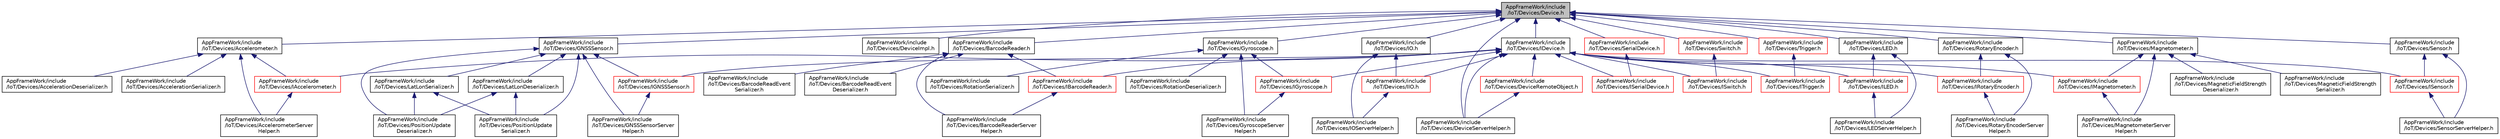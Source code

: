 digraph "AppFrameWork/include/IoT/Devices/Device.h"
{
 // LATEX_PDF_SIZE
  edge [fontname="Helvetica",fontsize="10",labelfontname="Helvetica",labelfontsize="10"];
  node [fontname="Helvetica",fontsize="10",shape=record];
  Node1 [label="AppFrameWork/include\l/IoT/Devices/Device.h",height=0.2,width=0.4,color="black", fillcolor="grey75", style="filled", fontcolor="black",tooltip=" "];
  Node1 -> Node2 [dir="back",color="midnightblue",fontsize="10",style="solid",fontname="Helvetica"];
  Node2 [label="AppFrameWork/include\l/IoT/Devices/Accelerometer.h",height=0.2,width=0.4,color="black", fillcolor="white", style="filled",URL="$Accelerometer_8h.html",tooltip=" "];
  Node2 -> Node3 [dir="back",color="midnightblue",fontsize="10",style="solid",fontname="Helvetica"];
  Node3 [label="AppFrameWork/include\l/IoT/Devices/AccelerationDeserializer.h",height=0.2,width=0.4,color="black", fillcolor="white", style="filled",URL="$AccelerationDeserializer_8h.html",tooltip=" "];
  Node2 -> Node4 [dir="back",color="midnightblue",fontsize="10",style="solid",fontname="Helvetica"];
  Node4 [label="AppFrameWork/include\l/IoT/Devices/AccelerationSerializer.h",height=0.2,width=0.4,color="black", fillcolor="white", style="filled",URL="$AccelerationSerializer_8h.html",tooltip=" "];
  Node2 -> Node5 [dir="back",color="midnightblue",fontsize="10",style="solid",fontname="Helvetica"];
  Node5 [label="AppFrameWork/include\l/IoT/Devices/AccelerometerServer\lHelper.h",height=0.2,width=0.4,color="black", fillcolor="white", style="filled",URL="$AccelerometerServerHelper_8h.html",tooltip=" "];
  Node2 -> Node6 [dir="back",color="midnightblue",fontsize="10",style="solid",fontname="Helvetica"];
  Node6 [label="AppFrameWork/include\l/IoT/Devices/IAccelerometer.h",height=0.2,width=0.4,color="red", fillcolor="white", style="filled",URL="$IAccelerometer_8h.html",tooltip=" "];
  Node6 -> Node5 [dir="back",color="midnightblue",fontsize="10",style="solid",fontname="Helvetica"];
  Node1 -> Node10 [dir="back",color="midnightblue",fontsize="10",style="solid",fontname="Helvetica"];
  Node10 [label="AppFrameWork/include\l/IoT/Devices/BarcodeReader.h",height=0.2,width=0.4,color="black", fillcolor="white", style="filled",URL="$BarcodeReader_8h.html",tooltip=" "];
  Node10 -> Node11 [dir="back",color="midnightblue",fontsize="10",style="solid",fontname="Helvetica"];
  Node11 [label="AppFrameWork/include\l/IoT/Devices/BarcodeReaderServer\lHelper.h",height=0.2,width=0.4,color="black", fillcolor="white", style="filled",URL="$BarcodeReaderServerHelper_8h.html",tooltip=" "];
  Node10 -> Node12 [dir="back",color="midnightblue",fontsize="10",style="solid",fontname="Helvetica"];
  Node12 [label="AppFrameWork/include\l/IoT/Devices/BarcodeReadEvent\lDeserializer.h",height=0.2,width=0.4,color="black", fillcolor="white", style="filled",URL="$BarcodeReadEventDeserializer_8h.html",tooltip=" "];
  Node10 -> Node13 [dir="back",color="midnightblue",fontsize="10",style="solid",fontname="Helvetica"];
  Node13 [label="AppFrameWork/include\l/IoT/Devices/BarcodeReadEvent\lSerializer.h",height=0.2,width=0.4,color="black", fillcolor="white", style="filled",URL="$BarcodeReadEventSerializer_8h.html",tooltip=" "];
  Node10 -> Node14 [dir="back",color="midnightblue",fontsize="10",style="solid",fontname="Helvetica"];
  Node14 [label="AppFrameWork/include\l/IoT/Devices/IBarcodeReader.h",height=0.2,width=0.4,color="red", fillcolor="white", style="filled",URL="$IBarcodeReader_8h.html",tooltip=" "];
  Node14 -> Node11 [dir="back",color="midnightblue",fontsize="10",style="solid",fontname="Helvetica"];
  Node1 -> Node18 [dir="back",color="midnightblue",fontsize="10",style="solid",fontname="Helvetica"];
  Node18 [label="AppFrameWork/include\l/IoT/Devices/DeviceImpl.h",height=0.2,width=0.4,color="black", fillcolor="white", style="filled",URL="$DeviceImpl_8h.html",tooltip=" "];
  Node1 -> Node19 [dir="back",color="midnightblue",fontsize="10",style="solid",fontname="Helvetica"];
  Node19 [label="AppFrameWork/include\l/IoT/Devices/DeviceServerHelper.h",height=0.2,width=0.4,color="black", fillcolor="white", style="filled",URL="$DeviceServerHelper_8h.html",tooltip=" "];
  Node1 -> Node20 [dir="back",color="midnightblue",fontsize="10",style="solid",fontname="Helvetica"];
  Node20 [label="AppFrameWork/include\l/IoT/Devices/GNSSSensor.h",height=0.2,width=0.4,color="black", fillcolor="white", style="filled",URL="$GNSSSensor_8h.html",tooltip=" "];
  Node20 -> Node21 [dir="back",color="midnightblue",fontsize="10",style="solid",fontname="Helvetica"];
  Node21 [label="AppFrameWork/include\l/IoT/Devices/GNSSSensorServer\lHelper.h",height=0.2,width=0.4,color="black", fillcolor="white", style="filled",URL="$GNSSSensorServerHelper_8h.html",tooltip=" "];
  Node20 -> Node22 [dir="back",color="midnightblue",fontsize="10",style="solid",fontname="Helvetica"];
  Node22 [label="AppFrameWork/include\l/IoT/Devices/IGNSSSensor.h",height=0.2,width=0.4,color="red", fillcolor="white", style="filled",URL="$IGNSSSensor_8h.html",tooltip=" "];
  Node22 -> Node21 [dir="back",color="midnightblue",fontsize="10",style="solid",fontname="Helvetica"];
  Node20 -> Node26 [dir="back",color="midnightblue",fontsize="10",style="solid",fontname="Helvetica"];
  Node26 [label="AppFrameWork/include\l/IoT/Devices/LatLonDeserializer.h",height=0.2,width=0.4,color="black", fillcolor="white", style="filled",URL="$LatLonDeserializer_8h.html",tooltip=" "];
  Node26 -> Node27 [dir="back",color="midnightblue",fontsize="10",style="solid",fontname="Helvetica"];
  Node27 [label="AppFrameWork/include\l/IoT/Devices/PositionUpdate\lDeserializer.h",height=0.2,width=0.4,color="black", fillcolor="white", style="filled",URL="$PositionUpdateDeserializer_8h.html",tooltip=" "];
  Node26 -> Node28 [dir="back",color="midnightblue",fontsize="10",style="solid",fontname="Helvetica"];
  Node28 [label="AppFrameWork/include\l/IoT/Devices/PositionUpdate\lSerializer.h",height=0.2,width=0.4,color="black", fillcolor="white", style="filled",URL="$PositionUpdateSerializer_8h.html",tooltip=" "];
  Node20 -> Node29 [dir="back",color="midnightblue",fontsize="10",style="solid",fontname="Helvetica"];
  Node29 [label="AppFrameWork/include\l/IoT/Devices/LatLonSerializer.h",height=0.2,width=0.4,color="black", fillcolor="white", style="filled",URL="$LatLonSerializer_8h.html",tooltip=" "];
  Node29 -> Node27 [dir="back",color="midnightblue",fontsize="10",style="solid",fontname="Helvetica"];
  Node29 -> Node28 [dir="back",color="midnightblue",fontsize="10",style="solid",fontname="Helvetica"];
  Node20 -> Node27 [dir="back",color="midnightblue",fontsize="10",style="solid",fontname="Helvetica"];
  Node20 -> Node28 [dir="back",color="midnightblue",fontsize="10",style="solid",fontname="Helvetica"];
  Node1 -> Node30 [dir="back",color="midnightblue",fontsize="10",style="solid",fontname="Helvetica"];
  Node30 [label="AppFrameWork/include\l/IoT/Devices/Gyroscope.h",height=0.2,width=0.4,color="black", fillcolor="white", style="filled",URL="$Gyroscope_8h.html",tooltip=" "];
  Node30 -> Node31 [dir="back",color="midnightblue",fontsize="10",style="solid",fontname="Helvetica"];
  Node31 [label="AppFrameWork/include\l/IoT/Devices/GyroscopeServer\lHelper.h",height=0.2,width=0.4,color="black", fillcolor="white", style="filled",URL="$GyroscopeServerHelper_8h.html",tooltip=" "];
  Node30 -> Node32 [dir="back",color="midnightblue",fontsize="10",style="solid",fontname="Helvetica"];
  Node32 [label="AppFrameWork/include\l/IoT/Devices/IGyroscope.h",height=0.2,width=0.4,color="red", fillcolor="white", style="filled",URL="$IGyroscope_8h.html",tooltip=" "];
  Node32 -> Node31 [dir="back",color="midnightblue",fontsize="10",style="solid",fontname="Helvetica"];
  Node30 -> Node36 [dir="back",color="midnightblue",fontsize="10",style="solid",fontname="Helvetica"];
  Node36 [label="AppFrameWork/include\l/IoT/Devices/RotationDeserializer.h",height=0.2,width=0.4,color="black", fillcolor="white", style="filled",URL="$RotationDeserializer_8h.html",tooltip=" "];
  Node30 -> Node37 [dir="back",color="midnightblue",fontsize="10",style="solid",fontname="Helvetica"];
  Node37 [label="AppFrameWork/include\l/IoT/Devices/RotationSerializer.h",height=0.2,width=0.4,color="black", fillcolor="white", style="filled",URL="$RotationSerializer_8h.html",tooltip=" "];
  Node1 -> Node38 [dir="back",color="midnightblue",fontsize="10",style="solid",fontname="Helvetica"];
  Node38 [label="AppFrameWork/include\l/IoT/Devices/IDevice.h",height=0.2,width=0.4,color="black", fillcolor="white", style="filled",URL="$IDevice_8h.html",tooltip=" "];
  Node38 -> Node39 [dir="back",color="midnightblue",fontsize="10",style="solid",fontname="Helvetica"];
  Node39 [label="AppFrameWork/include\l/IoT/Devices/DeviceRemoteObject.h",height=0.2,width=0.4,color="red", fillcolor="white", style="filled",URL="$DeviceRemoteObject_8h.html",tooltip=" "];
  Node39 -> Node19 [dir="back",color="midnightblue",fontsize="10",style="solid",fontname="Helvetica"];
  Node38 -> Node19 [dir="back",color="midnightblue",fontsize="10",style="solid",fontname="Helvetica"];
  Node38 -> Node6 [dir="back",color="midnightblue",fontsize="10",style="solid",fontname="Helvetica"];
  Node38 -> Node14 [dir="back",color="midnightblue",fontsize="10",style="solid",fontname="Helvetica"];
  Node38 -> Node22 [dir="back",color="midnightblue",fontsize="10",style="solid",fontname="Helvetica"];
  Node38 -> Node32 [dir="back",color="midnightblue",fontsize="10",style="solid",fontname="Helvetica"];
  Node38 -> Node41 [dir="back",color="midnightblue",fontsize="10",style="solid",fontname="Helvetica"];
  Node41 [label="AppFrameWork/include\l/IoT/Devices/IIO.h",height=0.2,width=0.4,color="red", fillcolor="white", style="filled",URL="$IIO_8h.html",tooltip=" "];
  Node41 -> Node44 [dir="back",color="midnightblue",fontsize="10",style="solid",fontname="Helvetica"];
  Node44 [label="AppFrameWork/include\l/IoT/Devices/IOServerHelper.h",height=0.2,width=0.4,color="black", fillcolor="white", style="filled",URL="$IOServerHelper_8h.html",tooltip=" "];
  Node38 -> Node46 [dir="back",color="midnightblue",fontsize="10",style="solid",fontname="Helvetica"];
  Node46 [label="AppFrameWork/include\l/IoT/Devices/ILED.h",height=0.2,width=0.4,color="red", fillcolor="white", style="filled",URL="$ILED_8h.html",tooltip=" "];
  Node46 -> Node48 [dir="back",color="midnightblue",fontsize="10",style="solid",fontname="Helvetica"];
  Node48 [label="AppFrameWork/include\l/IoT/Devices/LEDServerHelper.h",height=0.2,width=0.4,color="black", fillcolor="white", style="filled",URL="$LEDServerHelper_8h.html",tooltip=" "];
  Node38 -> Node50 [dir="back",color="midnightblue",fontsize="10",style="solid",fontname="Helvetica"];
  Node50 [label="AppFrameWork/include\l/IoT/Devices/IMagnetometer.h",height=0.2,width=0.4,color="red", fillcolor="white", style="filled",URL="$IMagnetometer_8h.html",tooltip=" "];
  Node50 -> Node53 [dir="back",color="midnightblue",fontsize="10",style="solid",fontname="Helvetica"];
  Node53 [label="AppFrameWork/include\l/IoT/Devices/MagnetometerServer\lHelper.h",height=0.2,width=0.4,color="black", fillcolor="white", style="filled",URL="$MagnetometerServerHelper_8h.html",tooltip=" "];
  Node38 -> Node55 [dir="back",color="midnightblue",fontsize="10",style="solid",fontname="Helvetica"];
  Node55 [label="AppFrameWork/include\l/IoT/Devices/IRotaryEncoder.h",height=0.2,width=0.4,color="red", fillcolor="white", style="filled",URL="$IRotaryEncoder_8h.html",tooltip=" "];
  Node55 -> Node58 [dir="back",color="midnightblue",fontsize="10",style="solid",fontname="Helvetica"];
  Node58 [label="AppFrameWork/include\l/IoT/Devices/RotaryEncoderServer\lHelper.h",height=0.2,width=0.4,color="black", fillcolor="white", style="filled",URL="$RotaryEncoderServerHelper_8h.html",tooltip=" "];
  Node38 -> Node60 [dir="back",color="midnightblue",fontsize="10",style="solid",fontname="Helvetica"];
  Node60 [label="AppFrameWork/include\l/IoT/Devices/ISensor.h",height=0.2,width=0.4,color="red", fillcolor="white", style="filled",URL="$ISensor_8h.html",tooltip=" "];
  Node60 -> Node63 [dir="back",color="midnightblue",fontsize="10",style="solid",fontname="Helvetica"];
  Node63 [label="AppFrameWork/include\l/IoT/Devices/SensorServerHelper.h",height=0.2,width=0.4,color="black", fillcolor="white", style="filled",URL="$SensorServerHelper_8h.html",tooltip=" "];
  Node38 -> Node65 [dir="back",color="midnightblue",fontsize="10",style="solid",fontname="Helvetica"];
  Node65 [label="AppFrameWork/include\l/IoT/Devices/ISerialDevice.h",height=0.2,width=0.4,color="red", fillcolor="white", style="filled",URL="$ISerialDevice_8h.html",tooltip=" "];
  Node38 -> Node70 [dir="back",color="midnightblue",fontsize="10",style="solid",fontname="Helvetica"];
  Node70 [label="AppFrameWork/include\l/IoT/Devices/ISwitch.h",height=0.2,width=0.4,color="red", fillcolor="white", style="filled",URL="$ISwitch_8h.html",tooltip=" "];
  Node38 -> Node75 [dir="back",color="midnightblue",fontsize="10",style="solid",fontname="Helvetica"];
  Node75 [label="AppFrameWork/include\l/IoT/Devices/ITrigger.h",height=0.2,width=0.4,color="red", fillcolor="white", style="filled",URL="$ITrigger_8h.html",tooltip=" "];
  Node1 -> Node80 [dir="back",color="midnightblue",fontsize="10",style="solid",fontname="Helvetica"];
  Node80 [label="AppFrameWork/include\l/IoT/Devices/IO.h",height=0.2,width=0.4,color="black", fillcolor="white", style="filled",URL="$IO_8h.html",tooltip=" "];
  Node80 -> Node41 [dir="back",color="midnightblue",fontsize="10",style="solid",fontname="Helvetica"];
  Node80 -> Node44 [dir="back",color="midnightblue",fontsize="10",style="solid",fontname="Helvetica"];
  Node1 -> Node81 [dir="back",color="midnightblue",fontsize="10",style="solid",fontname="Helvetica"];
  Node81 [label="AppFrameWork/include\l/IoT/Devices/LED.h",height=0.2,width=0.4,color="black", fillcolor="white", style="filled",URL="$LED_8h.html",tooltip=" "];
  Node81 -> Node46 [dir="back",color="midnightblue",fontsize="10",style="solid",fontname="Helvetica"];
  Node81 -> Node48 [dir="back",color="midnightblue",fontsize="10",style="solid",fontname="Helvetica"];
  Node1 -> Node82 [dir="back",color="midnightblue",fontsize="10",style="solid",fontname="Helvetica"];
  Node82 [label="AppFrameWork/include\l/IoT/Devices/Magnetometer.h",height=0.2,width=0.4,color="black", fillcolor="white", style="filled",URL="$Magnetometer_8h.html",tooltip=" "];
  Node82 -> Node50 [dir="back",color="midnightblue",fontsize="10",style="solid",fontname="Helvetica"];
  Node82 -> Node83 [dir="back",color="midnightblue",fontsize="10",style="solid",fontname="Helvetica"];
  Node83 [label="AppFrameWork/include\l/IoT/Devices/MagneticFieldStrength\lDeserializer.h",height=0.2,width=0.4,color="black", fillcolor="white", style="filled",URL="$MagneticFieldStrengthDeserializer_8h.html",tooltip=" "];
  Node82 -> Node84 [dir="back",color="midnightblue",fontsize="10",style="solid",fontname="Helvetica"];
  Node84 [label="AppFrameWork/include\l/IoT/Devices/MagneticFieldStrength\lSerializer.h",height=0.2,width=0.4,color="black", fillcolor="white", style="filled",URL="$MagneticFieldStrengthSerializer_8h.html",tooltip=" "];
  Node82 -> Node53 [dir="back",color="midnightblue",fontsize="10",style="solid",fontname="Helvetica"];
  Node1 -> Node85 [dir="back",color="midnightblue",fontsize="10",style="solid",fontname="Helvetica"];
  Node85 [label="AppFrameWork/include\l/IoT/Devices/RotaryEncoder.h",height=0.2,width=0.4,color="black", fillcolor="white", style="filled",URL="$RotaryEncoder_8h.html",tooltip=" "];
  Node85 -> Node55 [dir="back",color="midnightblue",fontsize="10",style="solid",fontname="Helvetica"];
  Node85 -> Node58 [dir="back",color="midnightblue",fontsize="10",style="solid",fontname="Helvetica"];
  Node1 -> Node86 [dir="back",color="midnightblue",fontsize="10",style="solid",fontname="Helvetica"];
  Node86 [label="AppFrameWork/include\l/IoT/Devices/Sensor.h",height=0.2,width=0.4,color="black", fillcolor="white", style="filled",URL="$Sensor_8h.html",tooltip=" "];
  Node86 -> Node60 [dir="back",color="midnightblue",fontsize="10",style="solid",fontname="Helvetica"];
  Node86 -> Node63 [dir="back",color="midnightblue",fontsize="10",style="solid",fontname="Helvetica"];
  Node1 -> Node87 [dir="back",color="midnightblue",fontsize="10",style="solid",fontname="Helvetica"];
  Node87 [label="AppFrameWork/include\l/IoT/Devices/SerialDevice.h",height=0.2,width=0.4,color="red", fillcolor="white", style="filled",URL="$SerialDevice_8h.html",tooltip=" "];
  Node87 -> Node65 [dir="back",color="midnightblue",fontsize="10",style="solid",fontname="Helvetica"];
  Node1 -> Node88 [dir="back",color="midnightblue",fontsize="10",style="solid",fontname="Helvetica"];
  Node88 [label="AppFrameWork/include\l/IoT/Devices/Switch.h",height=0.2,width=0.4,color="red", fillcolor="white", style="filled",URL="$Switch_8h.html",tooltip=" "];
  Node88 -> Node70 [dir="back",color="midnightblue",fontsize="10",style="solid",fontname="Helvetica"];
  Node1 -> Node89 [dir="back",color="midnightblue",fontsize="10",style="solid",fontname="Helvetica"];
  Node89 [label="AppFrameWork/include\l/IoT/Devices/Trigger.h",height=0.2,width=0.4,color="red", fillcolor="white", style="filled",URL="$Trigger_8h.html",tooltip=" "];
  Node89 -> Node75 [dir="back",color="midnightblue",fontsize="10",style="solid",fontname="Helvetica"];
}
